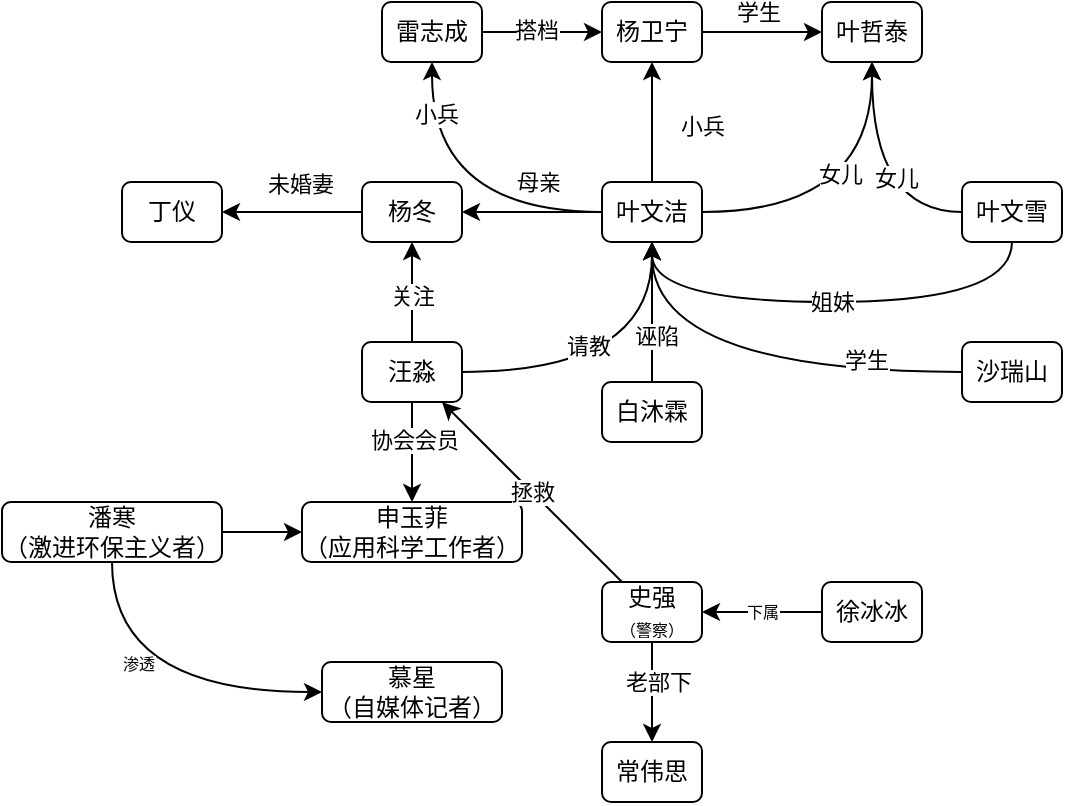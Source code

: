 <mxfile version="20.8.13" type="github">
  <diagram name="第 1 页" id="ShiBjaUn5NpqmKY1OI0-">
    <mxGraphModel dx="954" dy="616" grid="1" gridSize="10" guides="1" tooltips="1" connect="1" arrows="1" fold="1" page="1" pageScale="1" pageWidth="827" pageHeight="1169" math="0" shadow="0">
      <root>
        <mxCell id="0" />
        <mxCell id="1" parent="0" />
        <mxCell id="gCxUzcNpCIhaYjwT0OHy-17" style="edgeStyle=orthogonalEdgeStyle;curved=1;rounded=0;orthogonalLoop=1;jettySize=auto;html=1;" edge="1" parent="1" source="gCxUzcNpCIhaYjwT0OHy-1" target="gCxUzcNpCIhaYjwT0OHy-16">
          <mxGeometry relative="1" as="geometry" />
        </mxCell>
        <mxCell id="gCxUzcNpCIhaYjwT0OHy-18" value="未婚妻" style="edgeLabel;html=1;align=center;verticalAlign=middle;resizable=0;points=[];" vertex="1" connectable="0" parent="gCxUzcNpCIhaYjwT0OHy-17">
          <mxGeometry x="-0.286" y="3" relative="1" as="geometry">
            <mxPoint x="-6" y="-17" as="offset" />
          </mxGeometry>
        </mxCell>
        <mxCell id="gCxUzcNpCIhaYjwT0OHy-1" value="杨冬" style="rounded=1;whiteSpace=wrap;html=1;" vertex="1" parent="1">
          <mxGeometry x="280" y="290" width="50" height="30" as="geometry" />
        </mxCell>
        <mxCell id="gCxUzcNpCIhaYjwT0OHy-4" style="edgeStyle=orthogonalEdgeStyle;rounded=0;orthogonalLoop=1;jettySize=auto;html=1;" edge="1" parent="1" source="gCxUzcNpCIhaYjwT0OHy-2" target="gCxUzcNpCIhaYjwT0OHy-1">
          <mxGeometry relative="1" as="geometry" />
        </mxCell>
        <mxCell id="gCxUzcNpCIhaYjwT0OHy-5" value="母亲" style="edgeLabel;html=1;align=center;verticalAlign=middle;resizable=0;points=[];" vertex="1" connectable="0" parent="gCxUzcNpCIhaYjwT0OHy-4">
          <mxGeometry x="0.314" y="1" relative="1" as="geometry">
            <mxPoint x="14" y="-16" as="offset" />
          </mxGeometry>
        </mxCell>
        <mxCell id="gCxUzcNpCIhaYjwT0OHy-9" style="edgeStyle=orthogonalEdgeStyle;rounded=0;orthogonalLoop=1;jettySize=auto;html=1;" edge="1" parent="1" source="gCxUzcNpCIhaYjwT0OHy-2" target="gCxUzcNpCIhaYjwT0OHy-8">
          <mxGeometry relative="1" as="geometry" />
        </mxCell>
        <mxCell id="gCxUzcNpCIhaYjwT0OHy-10" value="小兵" style="edgeLabel;html=1;align=center;verticalAlign=middle;resizable=0;points=[];" vertex="1" connectable="0" parent="gCxUzcNpCIhaYjwT0OHy-9">
          <mxGeometry x="-0.067" relative="1" as="geometry">
            <mxPoint x="25" as="offset" />
          </mxGeometry>
        </mxCell>
        <mxCell id="gCxUzcNpCIhaYjwT0OHy-14" style="edgeStyle=orthogonalEdgeStyle;rounded=0;orthogonalLoop=1;jettySize=auto;html=1;entryX=0.5;entryY=1;entryDx=0;entryDy=0;curved=1;" edge="1" parent="1" source="gCxUzcNpCIhaYjwT0OHy-2" target="gCxUzcNpCIhaYjwT0OHy-11">
          <mxGeometry relative="1" as="geometry" />
        </mxCell>
        <mxCell id="gCxUzcNpCIhaYjwT0OHy-15" value="女儿" style="edgeLabel;html=1;align=center;verticalAlign=middle;resizable=0;points=[];" vertex="1" connectable="0" parent="gCxUzcNpCIhaYjwT0OHy-14">
          <mxGeometry x="0.3" y="16" relative="1" as="geometry">
            <mxPoint as="offset" />
          </mxGeometry>
        </mxCell>
        <mxCell id="gCxUzcNpCIhaYjwT0OHy-29" style="edgeStyle=orthogonalEdgeStyle;curved=1;rounded=0;orthogonalLoop=1;jettySize=auto;html=1;entryX=0.5;entryY=1;entryDx=0;entryDy=0;" edge="1" parent="1" source="gCxUzcNpCIhaYjwT0OHy-2" target="gCxUzcNpCIhaYjwT0OHy-28">
          <mxGeometry relative="1" as="geometry" />
        </mxCell>
        <mxCell id="gCxUzcNpCIhaYjwT0OHy-30" value="小兵" style="edgeLabel;html=1;align=center;verticalAlign=middle;resizable=0;points=[];" vertex="1" connectable="0" parent="gCxUzcNpCIhaYjwT0OHy-29">
          <mxGeometry x="0.677" y="-2" relative="1" as="geometry">
            <mxPoint as="offset" />
          </mxGeometry>
        </mxCell>
        <mxCell id="gCxUzcNpCIhaYjwT0OHy-2" value="叶文洁" style="rounded=1;whiteSpace=wrap;html=1;" vertex="1" parent="1">
          <mxGeometry x="400" y="290" width="50" height="30" as="geometry" />
        </mxCell>
        <mxCell id="gCxUzcNpCIhaYjwT0OHy-12" style="edgeStyle=orthogonalEdgeStyle;rounded=0;orthogonalLoop=1;jettySize=auto;html=1;" edge="1" parent="1" source="gCxUzcNpCIhaYjwT0OHy-8" target="gCxUzcNpCIhaYjwT0OHy-11">
          <mxGeometry relative="1" as="geometry" />
        </mxCell>
        <mxCell id="gCxUzcNpCIhaYjwT0OHy-13" value="学生" style="edgeLabel;html=1;align=center;verticalAlign=middle;resizable=0;points=[];" vertex="1" connectable="0" parent="gCxUzcNpCIhaYjwT0OHy-12">
          <mxGeometry x="-0.067" y="1" relative="1" as="geometry">
            <mxPoint y="-9" as="offset" />
          </mxGeometry>
        </mxCell>
        <mxCell id="gCxUzcNpCIhaYjwT0OHy-8" value="杨卫宁" style="rounded=1;whiteSpace=wrap;html=1;" vertex="1" parent="1">
          <mxGeometry x="400" y="200" width="50" height="30" as="geometry" />
        </mxCell>
        <mxCell id="gCxUzcNpCIhaYjwT0OHy-11" value="叶哲泰" style="rounded=1;whiteSpace=wrap;html=1;" vertex="1" parent="1">
          <mxGeometry x="510" y="200" width="50" height="30" as="geometry" />
        </mxCell>
        <mxCell id="gCxUzcNpCIhaYjwT0OHy-16" value="丁仪" style="rounded=1;whiteSpace=wrap;html=1;" vertex="1" parent="1">
          <mxGeometry x="160" y="290" width="50" height="30" as="geometry" />
        </mxCell>
        <mxCell id="gCxUzcNpCIhaYjwT0OHy-20" style="edgeStyle=orthogonalEdgeStyle;curved=1;rounded=0;orthogonalLoop=1;jettySize=auto;html=1;" edge="1" parent="1" source="gCxUzcNpCIhaYjwT0OHy-19" target="gCxUzcNpCIhaYjwT0OHy-1">
          <mxGeometry relative="1" as="geometry" />
        </mxCell>
        <mxCell id="gCxUzcNpCIhaYjwT0OHy-21" value="关注" style="edgeLabel;html=1;align=center;verticalAlign=middle;resizable=0;points=[];" vertex="1" connectable="0" parent="gCxUzcNpCIhaYjwT0OHy-20">
          <mxGeometry x="-0.08" relative="1" as="geometry">
            <mxPoint as="offset" />
          </mxGeometry>
        </mxCell>
        <mxCell id="gCxUzcNpCIhaYjwT0OHy-22" style="edgeStyle=orthogonalEdgeStyle;curved=1;rounded=0;orthogonalLoop=1;jettySize=auto;html=1;" edge="1" parent="1" source="gCxUzcNpCIhaYjwT0OHy-19" target="gCxUzcNpCIhaYjwT0OHy-2">
          <mxGeometry relative="1" as="geometry" />
        </mxCell>
        <mxCell id="gCxUzcNpCIhaYjwT0OHy-23" value="请教" style="edgeLabel;html=1;align=center;verticalAlign=middle;resizable=0;points=[];" vertex="1" connectable="0" parent="gCxUzcNpCIhaYjwT0OHy-22">
          <mxGeometry x="-0.212" y="13" relative="1" as="geometry">
            <mxPoint as="offset" />
          </mxGeometry>
        </mxCell>
        <mxCell id="gCxUzcNpCIhaYjwT0OHy-34" style="edgeStyle=orthogonalEdgeStyle;curved=1;rounded=0;orthogonalLoop=1;jettySize=auto;html=1;entryX=0.5;entryY=0;entryDx=0;entryDy=0;" edge="1" parent="1" source="gCxUzcNpCIhaYjwT0OHy-19" target="gCxUzcNpCIhaYjwT0OHy-33">
          <mxGeometry relative="1" as="geometry" />
        </mxCell>
        <mxCell id="gCxUzcNpCIhaYjwT0OHy-35" value="协会会员" style="edgeLabel;html=1;align=center;verticalAlign=middle;resizable=0;points=[];" vertex="1" connectable="0" parent="gCxUzcNpCIhaYjwT0OHy-34">
          <mxGeometry x="-0.25" y="1" relative="1" as="geometry">
            <mxPoint as="offset" />
          </mxGeometry>
        </mxCell>
        <mxCell id="gCxUzcNpCIhaYjwT0OHy-19" value="汪淼" style="rounded=1;whiteSpace=wrap;html=1;" vertex="1" parent="1">
          <mxGeometry x="280" y="370" width="50" height="30" as="geometry" />
        </mxCell>
        <mxCell id="gCxUzcNpCIhaYjwT0OHy-25" style="edgeStyle=orthogonalEdgeStyle;curved=1;rounded=0;orthogonalLoop=1;jettySize=auto;html=1;" edge="1" parent="1" source="gCxUzcNpCIhaYjwT0OHy-24" target="gCxUzcNpCIhaYjwT0OHy-11">
          <mxGeometry relative="1" as="geometry" />
        </mxCell>
        <mxCell id="gCxUzcNpCIhaYjwT0OHy-27" value="女儿" style="edgeLabel;html=1;align=center;verticalAlign=middle;resizable=0;points=[];" vertex="1" connectable="0" parent="gCxUzcNpCIhaYjwT0OHy-25">
          <mxGeometry x="0.033" y="-12" relative="1" as="geometry">
            <mxPoint as="offset" />
          </mxGeometry>
        </mxCell>
        <mxCell id="gCxUzcNpCIhaYjwT0OHy-26" value="姐妹" style="edgeStyle=orthogonalEdgeStyle;curved=1;rounded=0;orthogonalLoop=1;jettySize=auto;html=1;entryX=0.5;entryY=1;entryDx=0;entryDy=0;" edge="1" parent="1" source="gCxUzcNpCIhaYjwT0OHy-24" target="gCxUzcNpCIhaYjwT0OHy-2">
          <mxGeometry relative="1" as="geometry">
            <Array as="points">
              <mxPoint x="605" y="350" />
              <mxPoint x="425" y="350" />
            </Array>
          </mxGeometry>
        </mxCell>
        <mxCell id="gCxUzcNpCIhaYjwT0OHy-24" value="叶文雪" style="rounded=1;whiteSpace=wrap;html=1;" vertex="1" parent="1">
          <mxGeometry x="580" y="290" width="50" height="30" as="geometry" />
        </mxCell>
        <mxCell id="gCxUzcNpCIhaYjwT0OHy-31" style="edgeStyle=orthogonalEdgeStyle;curved=1;rounded=0;orthogonalLoop=1;jettySize=auto;html=1;entryX=0;entryY=0.5;entryDx=0;entryDy=0;" edge="1" parent="1" source="gCxUzcNpCIhaYjwT0OHy-28" target="gCxUzcNpCIhaYjwT0OHy-8">
          <mxGeometry relative="1" as="geometry" />
        </mxCell>
        <mxCell id="gCxUzcNpCIhaYjwT0OHy-32" value="搭档" style="edgeLabel;html=1;align=center;verticalAlign=middle;resizable=0;points=[];" vertex="1" connectable="0" parent="gCxUzcNpCIhaYjwT0OHy-31">
          <mxGeometry x="-0.1" y="1" relative="1" as="geometry">
            <mxPoint as="offset" />
          </mxGeometry>
        </mxCell>
        <mxCell id="gCxUzcNpCIhaYjwT0OHy-28" value="雷志成" style="rounded=1;whiteSpace=wrap;html=1;" vertex="1" parent="1">
          <mxGeometry x="290" y="200" width="50" height="30" as="geometry" />
        </mxCell>
        <mxCell id="gCxUzcNpCIhaYjwT0OHy-33" value="申玉菲&lt;br&gt;（应用科学工作者）" style="rounded=1;whiteSpace=wrap;html=1;" vertex="1" parent="1">
          <mxGeometry x="250" y="450" width="110" height="30" as="geometry" />
        </mxCell>
        <mxCell id="gCxUzcNpCIhaYjwT0OHy-37" style="edgeStyle=orthogonalEdgeStyle;curved=1;rounded=0;orthogonalLoop=1;jettySize=auto;html=1;entryX=0.5;entryY=1;entryDx=0;entryDy=0;" edge="1" parent="1" source="gCxUzcNpCIhaYjwT0OHy-36" target="gCxUzcNpCIhaYjwT0OHy-2">
          <mxGeometry relative="1" as="geometry" />
        </mxCell>
        <mxCell id="gCxUzcNpCIhaYjwT0OHy-38" value="诬陷" style="edgeLabel;html=1;align=center;verticalAlign=middle;resizable=0;points=[];" vertex="1" connectable="0" parent="gCxUzcNpCIhaYjwT0OHy-37">
          <mxGeometry x="-0.343" y="-2" relative="1" as="geometry">
            <mxPoint as="offset" />
          </mxGeometry>
        </mxCell>
        <mxCell id="gCxUzcNpCIhaYjwT0OHy-36" value="白沐霖" style="rounded=1;whiteSpace=wrap;html=1;" vertex="1" parent="1">
          <mxGeometry x="400" y="390" width="50" height="30" as="geometry" />
        </mxCell>
        <mxCell id="gCxUzcNpCIhaYjwT0OHy-40" style="edgeStyle=orthogonalEdgeStyle;curved=1;rounded=0;orthogonalLoop=1;jettySize=auto;html=1;entryX=0.5;entryY=1;entryDx=0;entryDy=0;" edge="1" parent="1" source="gCxUzcNpCIhaYjwT0OHy-39" target="gCxUzcNpCIhaYjwT0OHy-2">
          <mxGeometry relative="1" as="geometry" />
        </mxCell>
        <mxCell id="gCxUzcNpCIhaYjwT0OHy-41" value="学生" style="edgeLabel;html=1;align=center;verticalAlign=middle;resizable=0;points=[];" vertex="1" connectable="0" parent="gCxUzcNpCIhaYjwT0OHy-40">
          <mxGeometry x="-0.565" y="-6" relative="1" as="geometry">
            <mxPoint as="offset" />
          </mxGeometry>
        </mxCell>
        <mxCell id="gCxUzcNpCIhaYjwT0OHy-39" value="沙瑞山" style="rounded=1;whiteSpace=wrap;html=1;" vertex="1" parent="1">
          <mxGeometry x="580" y="370" width="50" height="30" as="geometry" />
        </mxCell>
        <mxCell id="gCxUzcNpCIhaYjwT0OHy-43" style="edgeStyle=orthogonalEdgeStyle;curved=1;rounded=0;orthogonalLoop=1;jettySize=auto;html=1;" edge="1" parent="1" source="gCxUzcNpCIhaYjwT0OHy-42" target="gCxUzcNpCIhaYjwT0OHy-33">
          <mxGeometry relative="1" as="geometry" />
        </mxCell>
        <mxCell id="gCxUzcNpCIhaYjwT0OHy-51" style="edgeStyle=orthogonalEdgeStyle;rounded=0;orthogonalLoop=1;jettySize=auto;html=1;entryX=0;entryY=0.5;entryDx=0;entryDy=0;fontSize=8;curved=1;" edge="1" parent="1" source="gCxUzcNpCIhaYjwT0OHy-42" target="gCxUzcNpCIhaYjwT0OHy-50">
          <mxGeometry relative="1" as="geometry">
            <Array as="points">
              <mxPoint x="155" y="545" />
            </Array>
          </mxGeometry>
        </mxCell>
        <mxCell id="gCxUzcNpCIhaYjwT0OHy-52" value="渗透" style="edgeLabel;html=1;align=center;verticalAlign=middle;resizable=0;points=[];fontSize=8;" vertex="1" connectable="0" parent="gCxUzcNpCIhaYjwT0OHy-51">
          <mxGeometry x="-0.407" y="13" relative="1" as="geometry">
            <mxPoint as="offset" />
          </mxGeometry>
        </mxCell>
        <mxCell id="gCxUzcNpCIhaYjwT0OHy-42" value="潘寒&lt;br&gt;（激进环保主义者）" style="rounded=1;whiteSpace=wrap;html=1;" vertex="1" parent="1">
          <mxGeometry x="100" y="450" width="110" height="30" as="geometry" />
        </mxCell>
        <mxCell id="gCxUzcNpCIhaYjwT0OHy-45" style="rounded=0;orthogonalLoop=1;jettySize=auto;html=1;" edge="1" parent="1" source="gCxUzcNpCIhaYjwT0OHy-44" target="gCxUzcNpCIhaYjwT0OHy-19">
          <mxGeometry relative="1" as="geometry">
            <mxPoint x="360" y="430" as="targetPoint" />
          </mxGeometry>
        </mxCell>
        <mxCell id="gCxUzcNpCIhaYjwT0OHy-46" value="拯救" style="edgeLabel;html=1;align=center;verticalAlign=middle;resizable=0;points=[];" vertex="1" connectable="0" parent="gCxUzcNpCIhaYjwT0OHy-45">
          <mxGeometry relative="1" as="geometry">
            <mxPoint as="offset" />
          </mxGeometry>
        </mxCell>
        <mxCell id="gCxUzcNpCIhaYjwT0OHy-48" style="edgeStyle=none;rounded=0;orthogonalLoop=1;jettySize=auto;html=1;" edge="1" parent="1" source="gCxUzcNpCIhaYjwT0OHy-44" target="gCxUzcNpCIhaYjwT0OHy-47">
          <mxGeometry relative="1" as="geometry" />
        </mxCell>
        <mxCell id="gCxUzcNpCIhaYjwT0OHy-49" value="老部下" style="edgeLabel;html=1;align=center;verticalAlign=middle;resizable=0;points=[];" vertex="1" connectable="0" parent="gCxUzcNpCIhaYjwT0OHy-48">
          <mxGeometry x="-0.2" y="3" relative="1" as="geometry">
            <mxPoint as="offset" />
          </mxGeometry>
        </mxCell>
        <mxCell id="gCxUzcNpCIhaYjwT0OHy-44" value="史强&lt;br&gt;&lt;font style=&quot;font-size: 8px;&quot;&gt;（警察）&lt;/font&gt;" style="rounded=1;whiteSpace=wrap;html=1;" vertex="1" parent="1">
          <mxGeometry x="400" y="490" width="50" height="30" as="geometry" />
        </mxCell>
        <mxCell id="gCxUzcNpCIhaYjwT0OHy-47" value="常伟思" style="rounded=1;whiteSpace=wrap;html=1;" vertex="1" parent="1">
          <mxGeometry x="400" y="570" width="50" height="30" as="geometry" />
        </mxCell>
        <mxCell id="gCxUzcNpCIhaYjwT0OHy-50" value="慕星&lt;br&gt;（自媒体记者）" style="rounded=1;whiteSpace=wrap;html=1;" vertex="1" parent="1">
          <mxGeometry x="260" y="530" width="90" height="30" as="geometry" />
        </mxCell>
        <mxCell id="gCxUzcNpCIhaYjwT0OHy-54" value="" style="edgeStyle=orthogonalEdgeStyle;curved=1;rounded=0;orthogonalLoop=1;jettySize=auto;html=1;fontSize=8;" edge="1" parent="1" source="gCxUzcNpCIhaYjwT0OHy-53" target="gCxUzcNpCIhaYjwT0OHy-44">
          <mxGeometry relative="1" as="geometry" />
        </mxCell>
        <mxCell id="gCxUzcNpCIhaYjwT0OHy-55" value="下属" style="edgeLabel;html=1;align=center;verticalAlign=middle;resizable=0;points=[];fontSize=8;" vertex="1" connectable="0" parent="gCxUzcNpCIhaYjwT0OHy-54">
          <mxGeometry relative="1" as="geometry">
            <mxPoint as="offset" />
          </mxGeometry>
        </mxCell>
        <mxCell id="gCxUzcNpCIhaYjwT0OHy-53" value="徐冰冰" style="rounded=1;whiteSpace=wrap;html=1;" vertex="1" parent="1">
          <mxGeometry x="510" y="490" width="50" height="30" as="geometry" />
        </mxCell>
      </root>
    </mxGraphModel>
  </diagram>
</mxfile>
